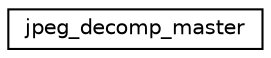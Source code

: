 digraph "Graphical Class Hierarchy"
{
 // INTERACTIVE_SVG=YES
  edge [fontname="Helvetica",fontsize="10",labelfontname="Helvetica",labelfontsize="10"];
  node [fontname="Helvetica",fontsize="10",shape=record];
  rankdir="LR";
  Node0 [label="jpeg_decomp_master",height=0.2,width=0.4,color="black", fillcolor="white", style="filled",URL="$structjpeg__decomp__master.html"];
}
